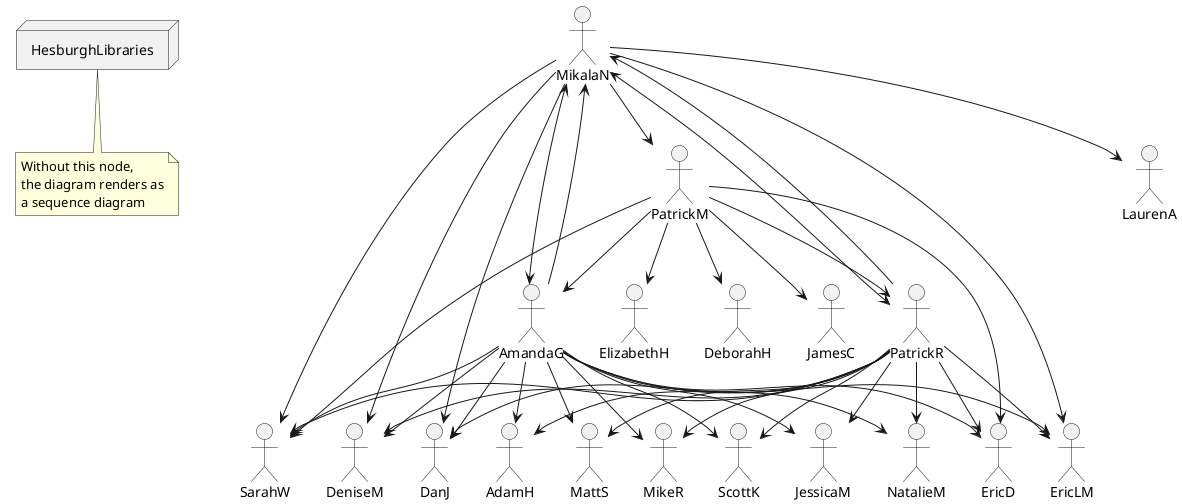 # Render via PlantUML
# Generated via plantuml-preview (https://github.com/peele/plantuml-preview) in Atom
@startuml
node HesburghLibraries
note bottom of HesburghLibraries
  Without this node,
  the diagram renders as
  a sequence diagram
end note

actor MikalaN
actor PatrickM
actor DeniseM
actor AmandaG
actor PatrickR
actor SarahW
actor DanJ
actor LaurenA
actor ElizabethH
actor EricD
actor DeborahH
actor JamesC
actor EricLM

MikalaN --> PatrickM
MikalaN --> DeniseM
MikalaN <--> AmandaG
MikalaN <--> PatrickR
MikalaN --> SarahW
MikalaN --> DanJ
MikalaN --> LaurenA
PatrickM --> ElizabethH
PatrickM --> EricD
PatrickM --> SarahW
PatrickM --> AmandaG
PatrickM --> PatrickR
PatrickM --> DeborahH
PatrickM --> JamesC
MikalaN --> EricLM
PatrickR --> EricLM
PatrickR --> SarahW
PatrickR --> EricD
PatrickR --> MikeR
PatrickR --> DeniseM
PatrickR --> DanJ
PatrickR --> MikalaN
PatrickR --> ScottK
PatrickR --> JessicaM
PatrickR --> NatalieM
PatrickR --> AdamH
PatrickR --> MattS
AmandaG --> EricLM
AmandaG --> SarahW
AmandaG --> EricD
AmandaG --> MikeR
AmandaG --> DeniseM
AmandaG --> DanJ
AmandaG --> MikalaN
AmandaG --> ScottK
AmandaG --> JessicaM
AmandaG --> NatalieM
AmandaG --> AdamH
AmandaG --> MattS
@enduml
